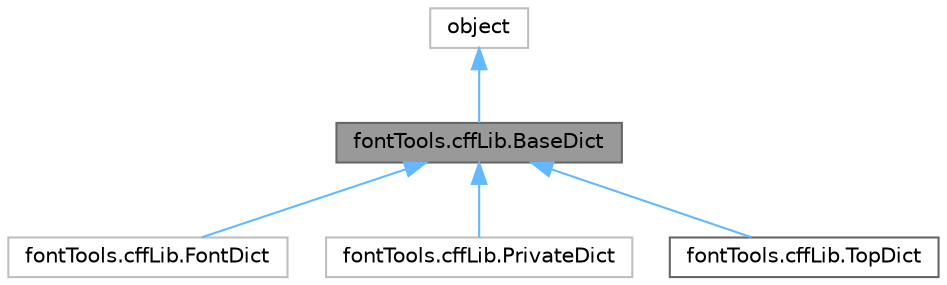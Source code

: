 digraph "fontTools.cffLib.BaseDict"
{
 // LATEX_PDF_SIZE
  bgcolor="transparent";
  edge [fontname=Helvetica,fontsize=10,labelfontname=Helvetica,labelfontsize=10];
  node [fontname=Helvetica,fontsize=10,shape=box,height=0.2,width=0.4];
  Node1 [id="Node000001",label="fontTools.cffLib.BaseDict",height=0.2,width=0.4,color="gray40", fillcolor="grey60", style="filled", fontcolor="black",tooltip=" "];
  Node2 -> Node1 [id="edge1_Node000001_Node000002",dir="back",color="steelblue1",style="solid",tooltip=" "];
  Node2 [id="Node000002",label="object",height=0.2,width=0.4,color="grey75", fillcolor="white", style="filled",tooltip=" "];
  Node1 -> Node3 [id="edge2_Node000001_Node000003",dir="back",color="steelblue1",style="solid",tooltip=" "];
  Node3 [id="Node000003",label="fontTools.cffLib.FontDict",height=0.2,width=0.4,color="grey75", fillcolor="white", style="filled",URL="$d5/d8d/classfontTools_1_1cffLib_1_1FontDict.html",tooltip=" "];
  Node1 -> Node4 [id="edge3_Node000001_Node000004",dir="back",color="steelblue1",style="solid",tooltip=" "];
  Node4 [id="Node000004",label="fontTools.cffLib.PrivateDict",height=0.2,width=0.4,color="grey75", fillcolor="white", style="filled",URL="$de/deb/classfontTools_1_1cffLib_1_1PrivateDict.html",tooltip=" "];
  Node1 -> Node5 [id="edge4_Node000001_Node000005",dir="back",color="steelblue1",style="solid",tooltip=" "];
  Node5 [id="Node000005",label="fontTools.cffLib.TopDict",height=0.2,width=0.4,color="gray40", fillcolor="white", style="filled",URL="$d0/dfb/classfontTools_1_1cffLib_1_1TopDict.html",tooltip=" "];
}
